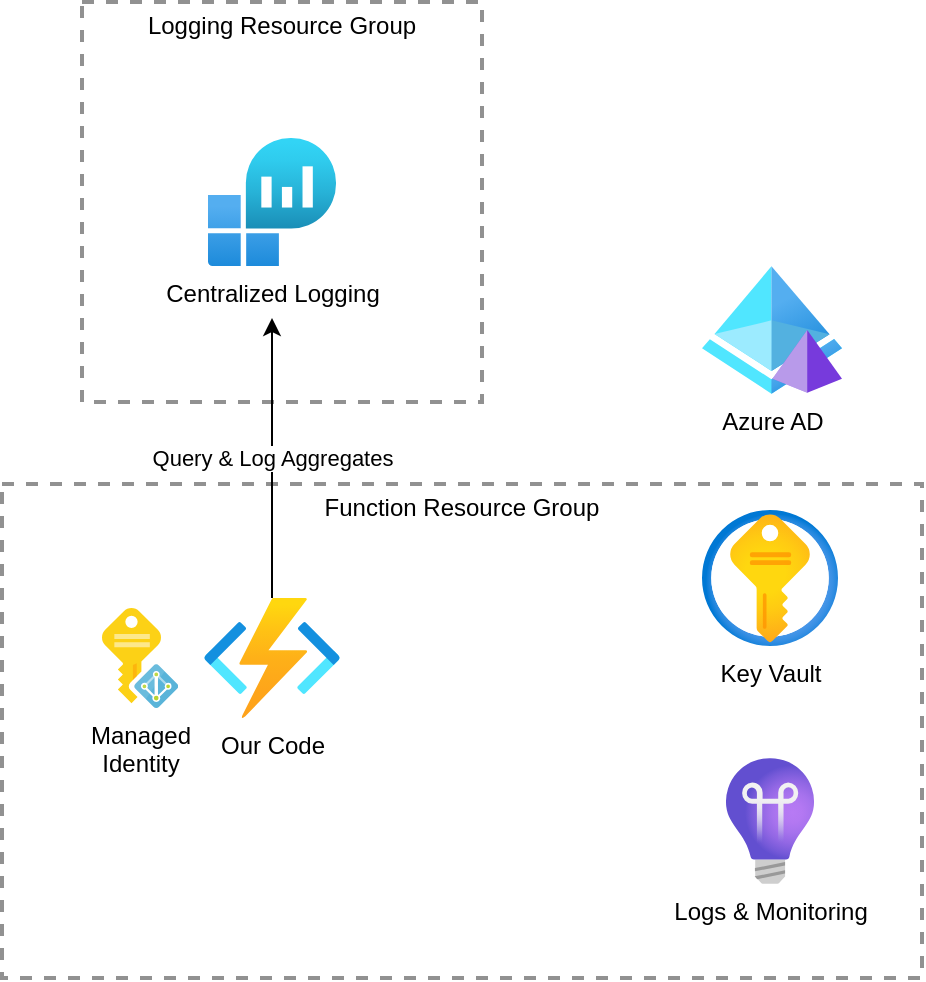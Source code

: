 <mxfile>
    <diagram id="hX-qmg6PMdWGr-fKCKsg" name="Page-1">
        <mxGraphModel dx="1231" dy="729" grid="1" gridSize="10" guides="1" tooltips="1" connect="1" arrows="1" fold="1" page="1" pageScale="1" pageWidth="850" pageHeight="1100" math="0" shadow="0">
            <root>
                <mxCell id="0"/>
                <mxCell id="1" parent="0"/>
                <mxCell id="9" value="Logging Resource Group" style="fontStyle=0;verticalAlign=top;align=center;spacingTop=-2;fillColor=none;rounded=0;whiteSpace=wrap;html=1;strokeColor=#919191;strokeWidth=2;dashed=1;container=1;collapsible=0;expand=0;recursiveResize=0;" vertex="1" parent="1">
                    <mxGeometry x="330" y="72" width="200" height="200" as="geometry"/>
                </mxCell>
                <mxCell id="10" value="Function Resource Group" style="fontStyle=0;verticalAlign=top;align=center;spacingTop=-2;fillColor=none;rounded=0;whiteSpace=wrap;html=1;strokeColor=#919191;strokeWidth=2;dashed=1;container=1;collapsible=0;expand=0;recursiveResize=0;" vertex="1" parent="1">
                    <mxGeometry x="290" y="313" width="460" height="247" as="geometry"/>
                </mxCell>
                <mxCell id="3" value="Our Code" style="aspect=fixed;html=1;points=[];align=center;image;fontSize=12;image=img/lib/azure2/compute/Function_Apps.svg;" vertex="1" parent="10">
                    <mxGeometry x="101" y="57" width="68" height="60" as="geometry"/>
                </mxCell>
                <mxCell id="7" value="Managed &lt;br&gt;Identity" style="sketch=0;aspect=fixed;html=1;points=[];align=center;image;fontSize=12;image=img/lib/mscae/Managed_Identities.svg;" vertex="1" parent="10">
                    <mxGeometry x="50" y="62" width="38" height="50" as="geometry"/>
                </mxCell>
                <mxCell id="2" value="Centralized Logging" style="aspect=fixed;html=1;points=[];align=center;image;fontSize=12;image=img/lib/azure2/analytics/Log_Analytics_Workspaces.svg;" vertex="1" parent="1">
                    <mxGeometry x="393" y="140" width="64" height="64" as="geometry"/>
                </mxCell>
                <mxCell id="4" value="Query &amp;amp; Log Aggregates" style="edgeStyle=none;html=1;" edge="1" parent="1" source="3">
                    <mxGeometry relative="1" as="geometry">
                        <mxPoint x="425" y="230" as="targetPoint"/>
                    </mxGeometry>
                </mxCell>
                <mxCell id="5" value="Key Vault" style="aspect=fixed;html=1;points=[];align=center;image;fontSize=12;image=img/lib/azure2/security/Key_Vaults.svg;" vertex="1" parent="1">
                    <mxGeometry x="640" y="326" width="68" height="68" as="geometry"/>
                </mxCell>
                <mxCell id="6" value="Logs &amp;amp; Monitoring" style="aspect=fixed;html=1;points=[];align=center;image;fontSize=12;image=img/lib/azure2/devops/Application_Insights.svg;" vertex="1" parent="1">
                    <mxGeometry x="652" y="450" width="44" height="63" as="geometry"/>
                </mxCell>
                <mxCell id="8" value="Azure AD" style="aspect=fixed;html=1;points=[];align=center;image;fontSize=12;image=img/lib/azure2/identity/Azure_AD_Domain_Services.svg;" vertex="1" parent="1">
                    <mxGeometry x="640" y="204" width="70" height="64" as="geometry"/>
                </mxCell>
            </root>
        </mxGraphModel>
    </diagram>
</mxfile>